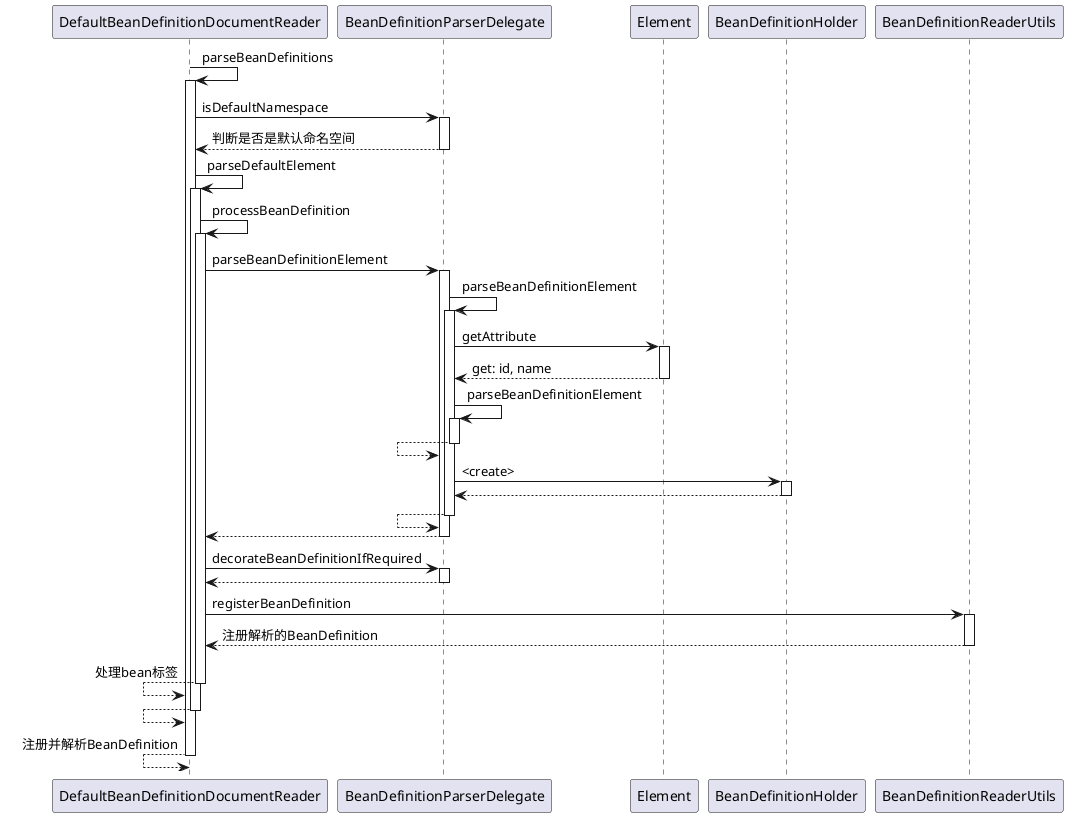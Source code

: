 @startuml


DefaultBeanDefinitionDocumentReader -> DefaultBeanDefinitionDocumentReader: parseBeanDefinitions
activate DefaultBeanDefinitionDocumentReader
    DefaultBeanDefinitionDocumentReader -> BeanDefinitionParserDelegate: isDefaultNamespace
    activate BeanDefinitionParserDelegate
    DefaultBeanDefinitionDocumentReader <-- BeanDefinitionParserDelegate: 判断是否是默认命名空间
    deactivate BeanDefinitionParserDelegate
    DefaultBeanDefinitionDocumentReader -> DefaultBeanDefinitionDocumentReader: parseDefaultElement
    activate DefaultBeanDefinitionDocumentReader
        DefaultBeanDefinitionDocumentReader -> DefaultBeanDefinitionDocumentReader: processBeanDefinition
        activate DefaultBeanDefinitionDocumentReader
            DefaultBeanDefinitionDocumentReader -> BeanDefinitionParserDelegate: parseBeanDefinitionElement
            activate BeanDefinitionParserDelegate
                BeanDefinitionParserDelegate -> BeanDefinitionParserDelegate: parseBeanDefinitionElement
                activate BeanDefinitionParserDelegate
                    BeanDefinitionParserDelegate -> Element: getAttribute
                    activate Element
                    BeanDefinitionParserDelegate <-- Element: get: id, name
                    deactivate Element

                    BeanDefinitionParserDelegate -> BeanDefinitionParserDelegate: parseBeanDefinitionElement
                    activate BeanDefinitionParserDelegate

                    BeanDefinitionParserDelegate <-- BeanDefinitionParserDelegate:
                    deactivate BeanDefinitionParserDelegate

                    BeanDefinitionParserDelegate -> BeanDefinitionHolder: <create>
                    activate BeanDefinitionHolder
                    BeanDefinitionParserDelegate <-- BeanDefinitionHolder:
                    deactivate BeanDefinitionHolder
                BeanDefinitionParserDelegate <-- BeanDefinitionParserDelegate:
                deactivate BeanDefinitionParserDelegate
            DefaultBeanDefinitionDocumentReader <-- BeanDefinitionParserDelegate:
            deactivate BeanDefinitionParserDelegate

            DefaultBeanDefinitionDocumentReader -> BeanDefinitionParserDelegate:  decorateBeanDefinitionIfRequired
            activate BeanDefinitionParserDelegate

            DefaultBeanDefinitionDocumentReader <-- BeanDefinitionParserDelegate:
            deactivate BeanDefinitionParserDelegate

            DefaultBeanDefinitionDocumentReader -> BeanDefinitionReaderUtils: registerBeanDefinition
            activate BeanDefinitionReaderUtils

            DefaultBeanDefinitionDocumentReader <-- BeanDefinitionReaderUtils: 注册解析的BeanDefinition
            deactivate BeanDefinitionReaderUtils
        DefaultBeanDefinitionDocumentReader <-- DefaultBeanDefinitionDocumentReader: 处理bean标签
        deactivate DefaultBeanDefinitionDocumentReader
    DefaultBeanDefinitionDocumentReader <-- DefaultBeanDefinitionDocumentReader:
    deactivate DefaultBeanDefinitionDocumentReader
DefaultBeanDefinitionDocumentReader <-- DefaultBeanDefinitionDocumentReader: 注册并解析BeanDefinition
deactivate DefaultBeanDefinitionDocumentReader


@enduml